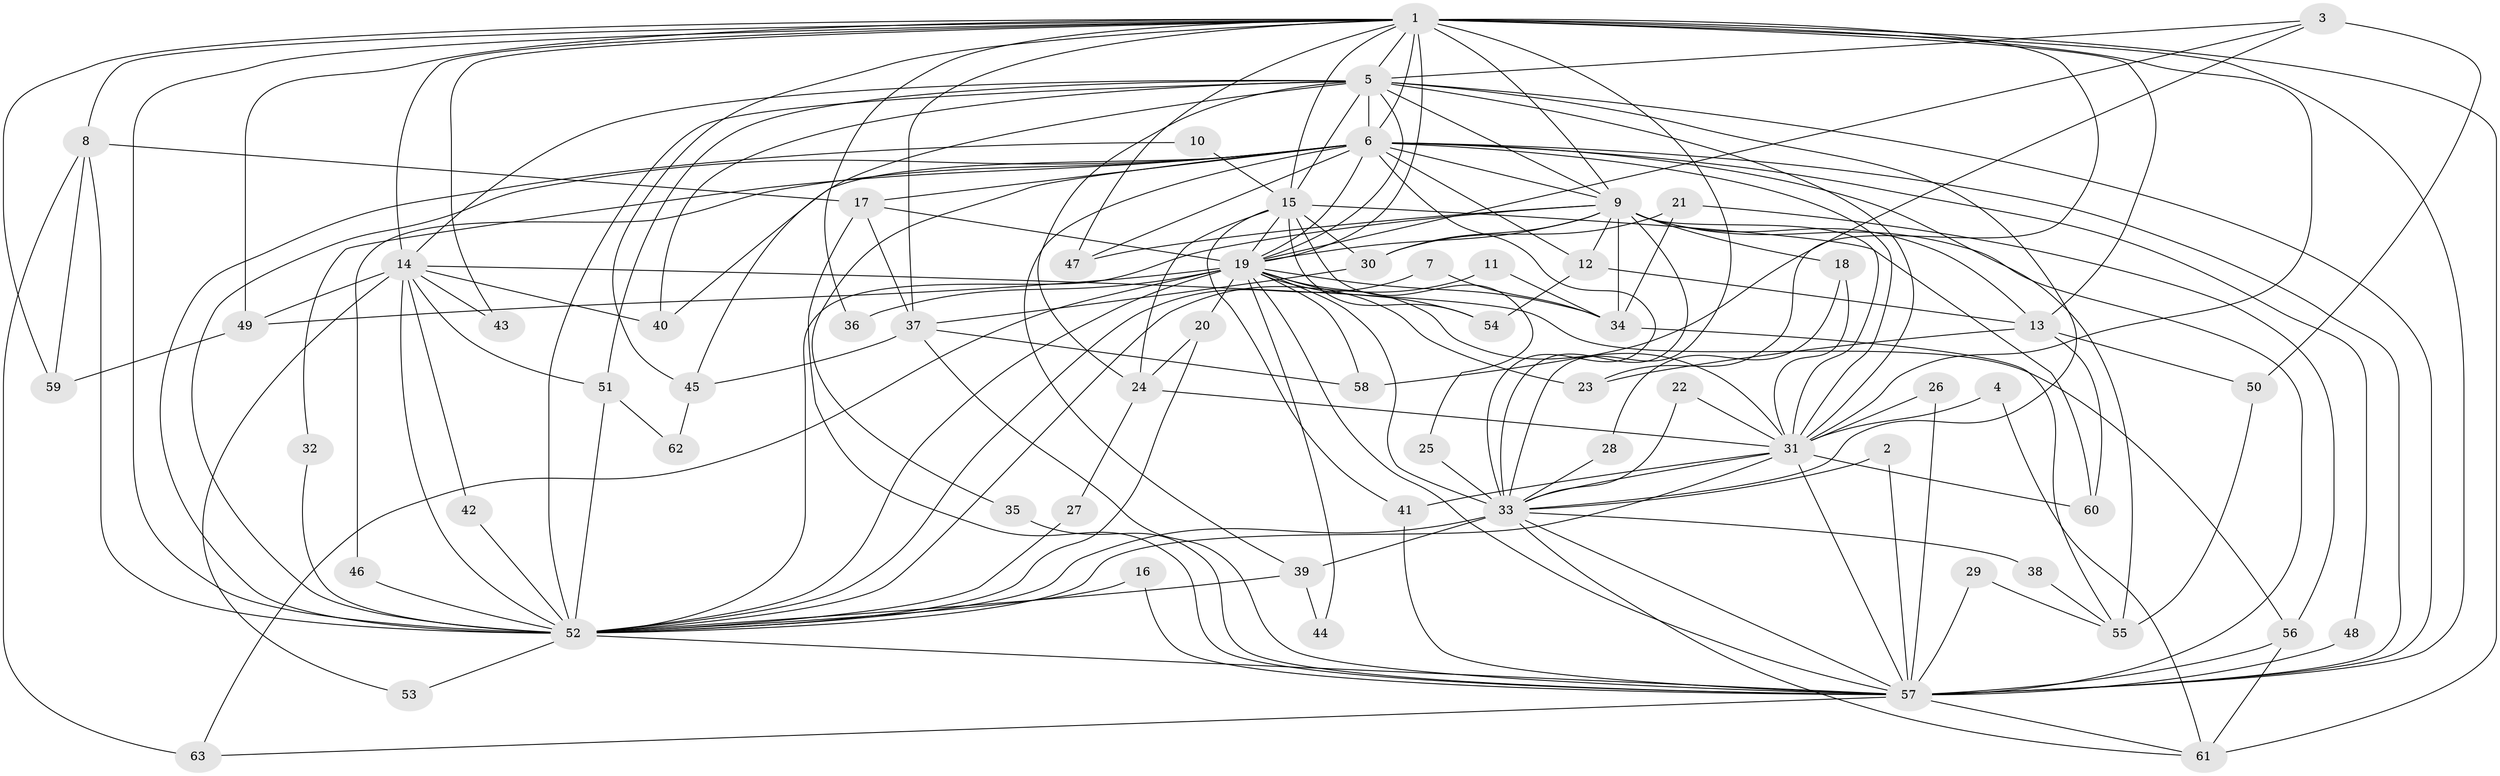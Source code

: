 // original degree distribution, {26: 0.009615384615384616, 22: 0.028846153846153848, 13: 0.009615384615384616, 23: 0.009615384615384616, 18: 0.009615384615384616, 17: 0.009615384615384616, 16: 0.009615384615384616, 20: 0.009615384615384616, 5: 0.038461538461538464, 2: 0.5480769230769231, 10: 0.019230769230769232, 4: 0.057692307692307696, 3: 0.20192307692307693, 7: 0.019230769230769232, 6: 0.019230769230769232}
// Generated by graph-tools (version 1.1) at 2025/36/03/04/25 23:36:34]
// undirected, 63 vertices, 170 edges
graph export_dot {
  node [color=gray90,style=filled];
  1;
  2;
  3;
  4;
  5;
  6;
  7;
  8;
  9;
  10;
  11;
  12;
  13;
  14;
  15;
  16;
  17;
  18;
  19;
  20;
  21;
  22;
  23;
  24;
  25;
  26;
  27;
  28;
  29;
  30;
  31;
  32;
  33;
  34;
  35;
  36;
  37;
  38;
  39;
  40;
  41;
  42;
  43;
  44;
  45;
  46;
  47;
  48;
  49;
  50;
  51;
  52;
  53;
  54;
  55;
  56;
  57;
  58;
  59;
  60;
  61;
  62;
  63;
  1 -- 5 [weight=2.0];
  1 -- 6 [weight=2.0];
  1 -- 8 [weight=1.0];
  1 -- 9 [weight=2.0];
  1 -- 13 [weight=1.0];
  1 -- 14 [weight=1.0];
  1 -- 15 [weight=1.0];
  1 -- 19 [weight=3.0];
  1 -- 23 [weight=1.0];
  1 -- 31 [weight=2.0];
  1 -- 33 [weight=2.0];
  1 -- 36 [weight=1.0];
  1 -- 37 [weight=1.0];
  1 -- 43 [weight=1.0];
  1 -- 45 [weight=1.0];
  1 -- 47 [weight=1.0];
  1 -- 49 [weight=1.0];
  1 -- 52 [weight=3.0];
  1 -- 57 [weight=3.0];
  1 -- 59 [weight=1.0];
  1 -- 61 [weight=1.0];
  2 -- 33 [weight=1.0];
  2 -- 57 [weight=1.0];
  3 -- 5 [weight=1.0];
  3 -- 19 [weight=1.0];
  3 -- 50 [weight=1.0];
  3 -- 58 [weight=1.0];
  4 -- 31 [weight=1.0];
  4 -- 61 [weight=1.0];
  5 -- 6 [weight=1.0];
  5 -- 9 [weight=2.0];
  5 -- 14 [weight=1.0];
  5 -- 15 [weight=1.0];
  5 -- 19 [weight=1.0];
  5 -- 24 [weight=1.0];
  5 -- 31 [weight=1.0];
  5 -- 33 [weight=1.0];
  5 -- 40 [weight=1.0];
  5 -- 45 [weight=1.0];
  5 -- 51 [weight=1.0];
  5 -- 52 [weight=1.0];
  5 -- 57 [weight=1.0];
  6 -- 9 [weight=1.0];
  6 -- 12 [weight=1.0];
  6 -- 17 [weight=1.0];
  6 -- 19 [weight=2.0];
  6 -- 31 [weight=1.0];
  6 -- 32 [weight=1.0];
  6 -- 33 [weight=2.0];
  6 -- 35 [weight=1.0];
  6 -- 39 [weight=1.0];
  6 -- 40 [weight=1.0];
  6 -- 46 [weight=1.0];
  6 -- 47 [weight=1.0];
  6 -- 48 [weight=1.0];
  6 -- 52 [weight=1.0];
  6 -- 55 [weight=2.0];
  6 -- 57 [weight=1.0];
  7 -- 34 [weight=1.0];
  7 -- 52 [weight=1.0];
  8 -- 17 [weight=1.0];
  8 -- 52 [weight=1.0];
  8 -- 59 [weight=1.0];
  8 -- 63 [weight=1.0];
  9 -- 12 [weight=1.0];
  9 -- 13 [weight=2.0];
  9 -- 18 [weight=2.0];
  9 -- 19 [weight=1.0];
  9 -- 30 [weight=1.0];
  9 -- 31 [weight=1.0];
  9 -- 33 [weight=1.0];
  9 -- 34 [weight=2.0];
  9 -- 47 [weight=1.0];
  9 -- 52 [weight=2.0];
  9 -- 57 [weight=1.0];
  10 -- 15 [weight=1.0];
  10 -- 52 [weight=1.0];
  11 -- 34 [weight=1.0];
  11 -- 52 [weight=1.0];
  12 -- 13 [weight=1.0];
  12 -- 54 [weight=1.0];
  13 -- 23 [weight=1.0];
  13 -- 50 [weight=1.0];
  13 -- 60 [weight=1.0];
  14 -- 40 [weight=1.0];
  14 -- 42 [weight=1.0];
  14 -- 43 [weight=1.0];
  14 -- 49 [weight=1.0];
  14 -- 51 [weight=1.0];
  14 -- 52 [weight=1.0];
  14 -- 53 [weight=1.0];
  14 -- 56 [weight=1.0];
  15 -- 19 [weight=1.0];
  15 -- 24 [weight=1.0];
  15 -- 25 [weight=1.0];
  15 -- 30 [weight=1.0];
  15 -- 41 [weight=1.0];
  15 -- 54 [weight=1.0];
  15 -- 60 [weight=1.0];
  16 -- 52 [weight=1.0];
  16 -- 57 [weight=1.0];
  17 -- 19 [weight=1.0];
  17 -- 37 [weight=1.0];
  17 -- 57 [weight=1.0];
  18 -- 28 [weight=1.0];
  18 -- 31 [weight=1.0];
  19 -- 20 [weight=1.0];
  19 -- 23 [weight=1.0];
  19 -- 31 [weight=1.0];
  19 -- 33 [weight=1.0];
  19 -- 34 [weight=1.0];
  19 -- 36 [weight=1.0];
  19 -- 44 [weight=1.0];
  19 -- 49 [weight=1.0];
  19 -- 52 [weight=1.0];
  19 -- 54 [weight=1.0];
  19 -- 57 [weight=1.0];
  19 -- 58 [weight=1.0];
  19 -- 63 [weight=1.0];
  20 -- 24 [weight=1.0];
  20 -- 52 [weight=1.0];
  21 -- 30 [weight=1.0];
  21 -- 34 [weight=1.0];
  21 -- 56 [weight=1.0];
  22 -- 31 [weight=1.0];
  22 -- 33 [weight=1.0];
  24 -- 27 [weight=1.0];
  24 -- 31 [weight=1.0];
  25 -- 33 [weight=1.0];
  26 -- 31 [weight=1.0];
  26 -- 57 [weight=1.0];
  27 -- 52 [weight=1.0];
  28 -- 33 [weight=1.0];
  29 -- 55 [weight=1.0];
  29 -- 57 [weight=1.0];
  30 -- 37 [weight=1.0];
  31 -- 33 [weight=2.0];
  31 -- 41 [weight=1.0];
  31 -- 52 [weight=1.0];
  31 -- 57 [weight=1.0];
  31 -- 60 [weight=1.0];
  32 -- 52 [weight=1.0];
  33 -- 38 [weight=1.0];
  33 -- 39 [weight=1.0];
  33 -- 52 [weight=1.0];
  33 -- 57 [weight=1.0];
  33 -- 61 [weight=1.0];
  34 -- 55 [weight=1.0];
  35 -- 57 [weight=1.0];
  37 -- 45 [weight=1.0];
  37 -- 57 [weight=1.0];
  37 -- 58 [weight=1.0];
  38 -- 55 [weight=1.0];
  39 -- 44 [weight=1.0];
  39 -- 52 [weight=1.0];
  41 -- 57 [weight=1.0];
  42 -- 52 [weight=1.0];
  45 -- 62 [weight=1.0];
  46 -- 52 [weight=2.0];
  48 -- 57 [weight=1.0];
  49 -- 59 [weight=1.0];
  50 -- 55 [weight=1.0];
  51 -- 52 [weight=1.0];
  51 -- 62 [weight=1.0];
  52 -- 53 [weight=1.0];
  52 -- 57 [weight=1.0];
  56 -- 57 [weight=1.0];
  56 -- 61 [weight=1.0];
  57 -- 61 [weight=1.0];
  57 -- 63 [weight=1.0];
}
